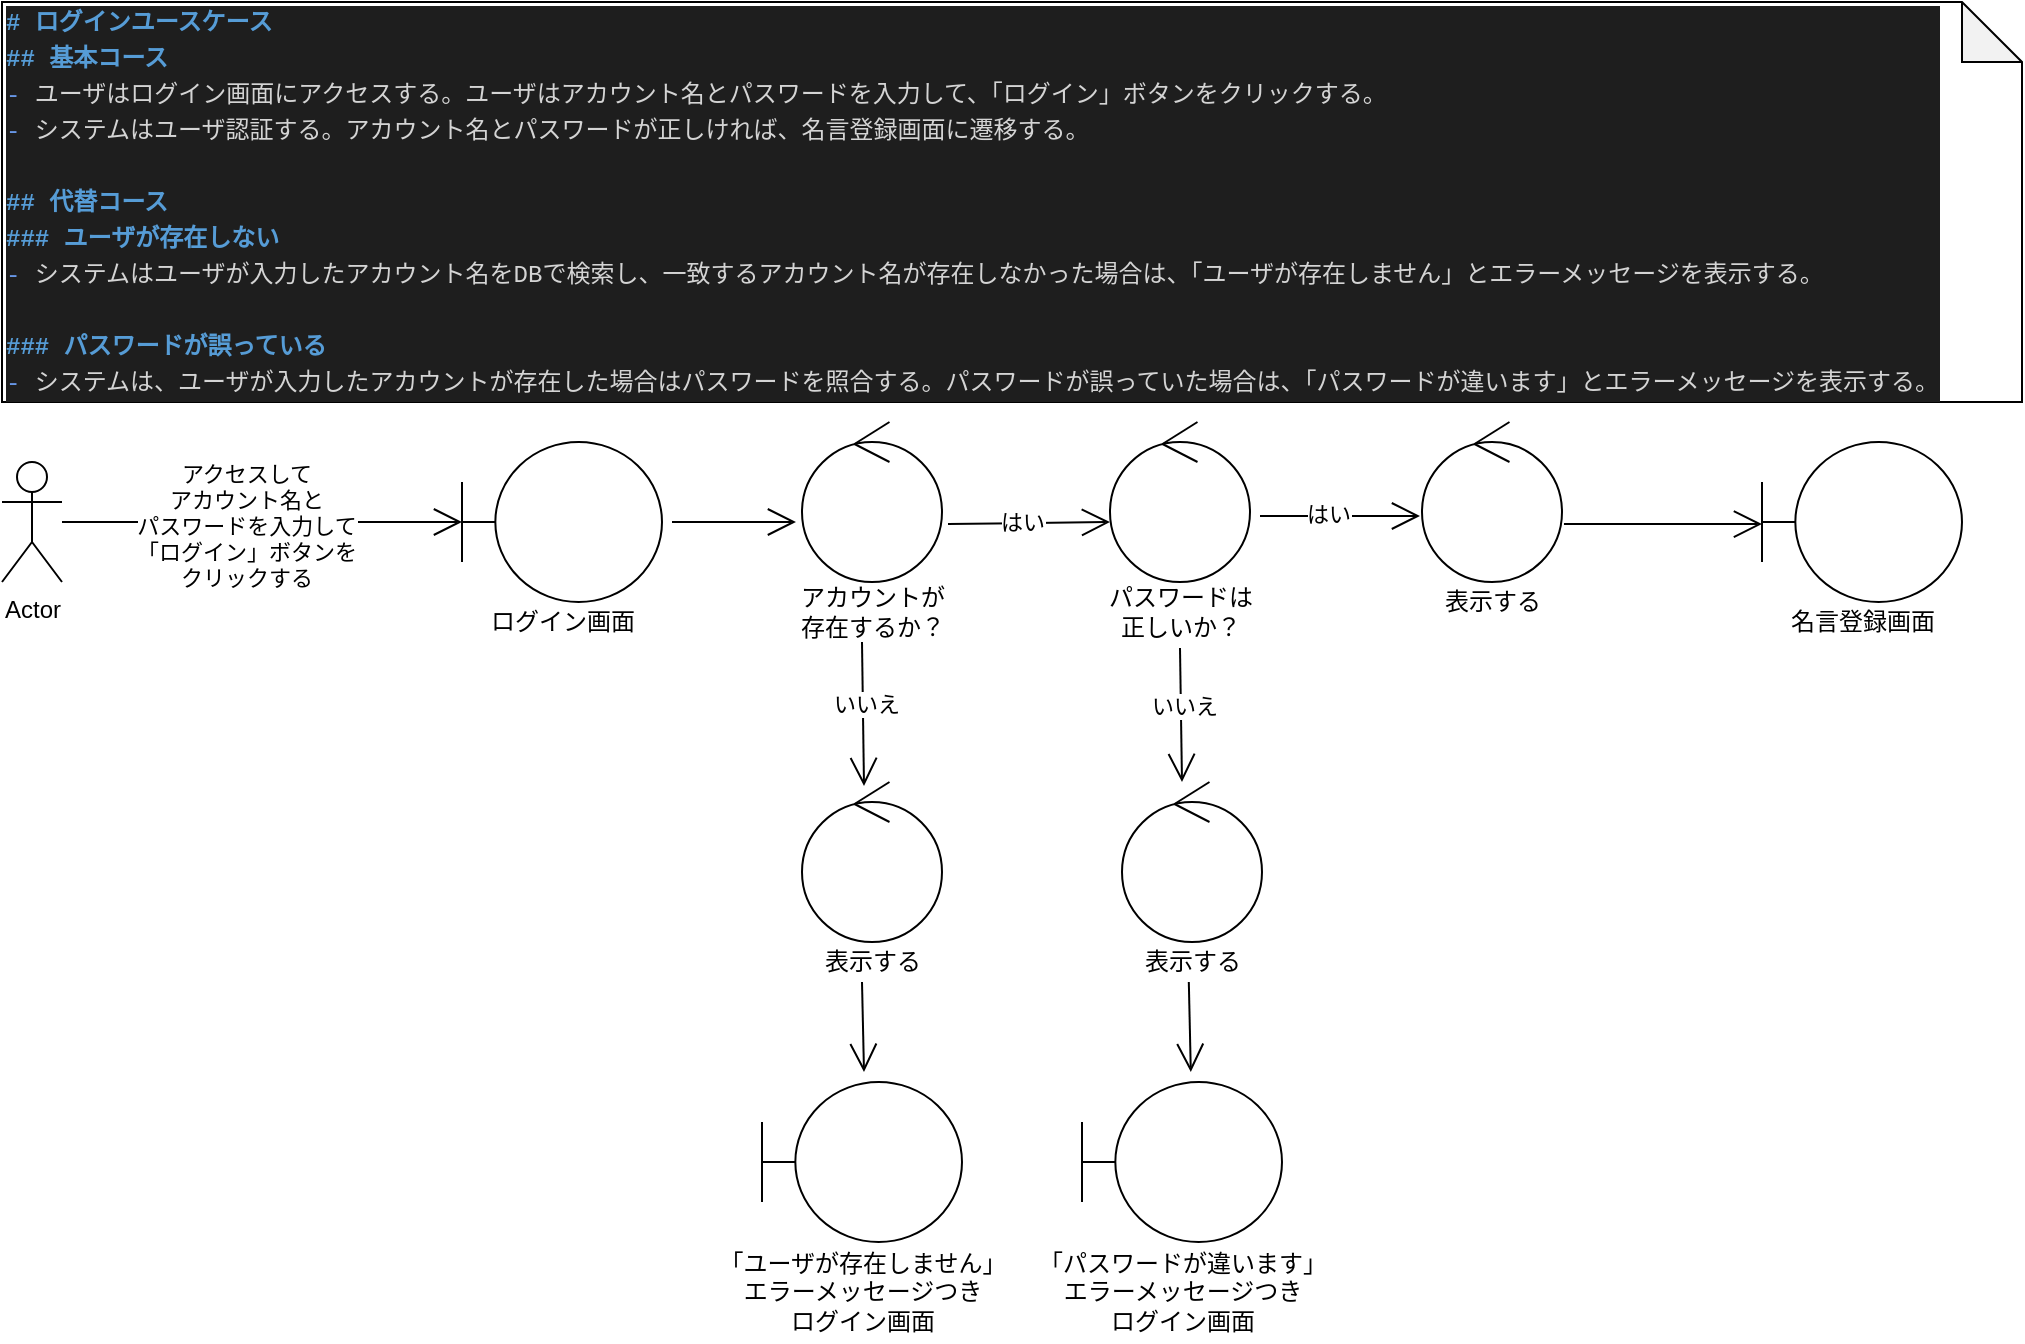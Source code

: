 <mxfile version="13.1.3" pages="3">
    <diagram id="6hGFLwfOUW9BJ-s0fimq" name="ログインv0.1">
        <mxGraphModel dx="2136" dy="677" grid="1" gridSize="10" guides="1" tooltips="1" connect="1" arrows="1" fold="1" page="1" pageScale="1" pageWidth="827" pageHeight="1169" math="0" shadow="0">
            <root>
                <mxCell id="0"/>
                <mxCell id="1" parent="0"/>
                <mxCell id="2" value="Actor" style="shape=umlActor;verticalLabelPosition=bottom;labelBackgroundColor=#ffffff;verticalAlign=top;html=1;" parent="1" vertex="1">
                    <mxGeometry x="-220" y="250" width="30" height="60" as="geometry"/>
                </mxCell>
                <mxCell id="4" value="&lt;div style=&quot;color: rgb(212 , 212 , 212) ; background-color: rgb(30 , 30 , 30) ; font-family: &amp;#34;menlo&amp;#34; , &amp;#34;monaco&amp;#34; , &amp;#34;courier new&amp;#34; , monospace ; font-weight: normal ; font-size: 12px ; line-height: 18px&quot;&gt;&lt;div&gt;&lt;span style=&quot;color: #569cd6 ; font-weight: bold&quot;&gt;# ログインユースケース&lt;/span&gt;&lt;/div&gt;&lt;div&gt;&lt;span style=&quot;color: #569cd6 ; font-weight: bold&quot;&gt;## 基本コース&lt;/span&gt;&lt;/div&gt;&lt;div&gt;&lt;span style=&quot;color: #6796e6&quot;&gt;-&lt;/span&gt;&lt;span style=&quot;color: #d4d4d4&quot;&gt; ユーザはログイン画面にアクセスする。ユーザはアカウント名とパスワードを入力して、「ログイン」ボタンをクリックする。&lt;/span&gt;&lt;/div&gt;&lt;div&gt;&lt;span style=&quot;color: #6796e6&quot;&gt;-&lt;/span&gt;&lt;span style=&quot;color: #d4d4d4&quot;&gt; システムはユーザ認証する。アカウント名とパスワードが正しければ、名言登録画面に遷移する。&lt;/span&gt;&lt;/div&gt;&lt;br&gt;&lt;div&gt;&lt;span style=&quot;color: #569cd6 ; font-weight: bold&quot;&gt;## 代替コース&lt;/span&gt;&lt;/div&gt;&lt;div&gt;&lt;span style=&quot;color: #569cd6 ; font-weight: bold&quot;&gt;### ユーザが存在しない&lt;/span&gt;&lt;/div&gt;&lt;div&gt;&lt;span style=&quot;color: #6796e6&quot;&gt;-&lt;/span&gt;&lt;span style=&quot;color: #d4d4d4&quot;&gt; システムはユーザが入力したアカウント名をDBで検索し、一致するアカウント名が存在しなかった場合は、「ユーザが存在しません」とエラーメッセージを表示する。&lt;/span&gt;&lt;/div&gt;&lt;br&gt;&lt;div&gt;&lt;span style=&quot;color: #569cd6 ; font-weight: bold&quot;&gt;### パスワードが誤っている&lt;/span&gt;&lt;/div&gt;&lt;div&gt;&lt;span style=&quot;color: #6796e6&quot;&gt;-&lt;/span&gt;&lt;span style=&quot;color: #d4d4d4&quot;&gt; システムは、ユーザが入力したアカウントが存在した場合はパスワードを照合する。パスワードが誤っていた場合は、「パスワードが違います」とエラーメッセージを表示する。&lt;/span&gt;&lt;/div&gt;&lt;/div&gt;" style="shape=note;whiteSpace=wrap;html=1;backgroundOutline=1;darkOpacity=0.05;align=left;" parent="1" vertex="1">
                    <mxGeometry x="-220" y="20" width="1010" height="200" as="geometry"/>
                </mxCell>
                <mxCell id="7" style="edgeStyle=orthogonalEdgeStyle;rounded=0;orthogonalLoop=1;jettySize=auto;html=1;exitX=0.5;exitY=1;exitDx=0;exitDy=0;exitPerimeter=0;" parent="1" source="4" target="4" edge="1">
                    <mxGeometry relative="1" as="geometry"/>
                </mxCell>
                <mxCell id="11" value="" style="group" parent="1" vertex="1" connectable="0">
                    <mxGeometry x="10" y="240" width="100" height="100" as="geometry"/>
                </mxCell>
                <mxCell id="9" value="" style="shape=umlBoundary;whiteSpace=wrap;html=1;" parent="11" vertex="1">
                    <mxGeometry width="100" height="80" as="geometry"/>
                </mxCell>
                <mxCell id="10" value="ログイン画面" style="text;html=1;align=center;verticalAlign=middle;resizable=0;points=[];autosize=1;" parent="11" vertex="1">
                    <mxGeometry x="5" y="80" width="90" height="20" as="geometry"/>
                </mxCell>
                <mxCell id="24" value="" style="group" parent="1" vertex="1" connectable="0">
                    <mxGeometry x="180" y="230" width="80" height="105" as="geometry"/>
                </mxCell>
                <mxCell id="22" value="" style="ellipse;shape=umlControl;whiteSpace=wrap;html=1;" parent="24" vertex="1">
                    <mxGeometry width="70" height="80" as="geometry"/>
                </mxCell>
                <mxCell id="23" value="アカウントが&lt;br&gt;存在するか？" style="text;html=1;align=center;verticalAlign=middle;resizable=0;points=[];autosize=1;" parent="24" vertex="1">
                    <mxGeometry x="-10" y="80" width="90" height="30" as="geometry"/>
                </mxCell>
                <mxCell id="25" value="" style="endArrow=open;endFill=1;endSize=12;html=1;entryX=0;entryY=0.5;entryDx=0;entryDy=0;entryPerimeter=0;" parent="1" source="2" target="9" edge="1">
                    <mxGeometry width="160" relative="1" as="geometry">
                        <mxPoint x="-190" y="350" as="sourcePoint"/>
                        <mxPoint x="-30" y="350" as="targetPoint"/>
                    </mxGeometry>
                </mxCell>
                <mxCell id="26" value="アクセスして&lt;br&gt;アカウント名と&lt;br&gt;パスワードを入力して&lt;br&gt;「ログイン」ボタンを&lt;br&gt;クリックする" style="edgeLabel;html=1;align=center;verticalAlign=middle;resizable=0;points=[];" parent="25" vertex="1" connectable="0">
                    <mxGeometry x="-0.087" y="-2" relative="1" as="geometry">
                        <mxPoint as="offset"/>
                    </mxGeometry>
                </mxCell>
                <mxCell id="27" value="" style="endArrow=open;endFill=1;endSize=12;html=1;entryX=-0.043;entryY=0.625;entryDx=0;entryDy=0;entryPerimeter=0;" parent="1" target="22" edge="1">
                    <mxGeometry width="160" relative="1" as="geometry">
                        <mxPoint x="115" y="280" as="sourcePoint"/>
                        <mxPoint x="450" y="360" as="targetPoint"/>
                    </mxGeometry>
                </mxCell>
                <mxCell id="29" value="" style="group" parent="1" vertex="1" connectable="0">
                    <mxGeometry x="334" y="230" width="80" height="105" as="geometry"/>
                </mxCell>
                <mxCell id="30" value="" style="ellipse;shape=umlControl;whiteSpace=wrap;html=1;" parent="29" vertex="1">
                    <mxGeometry width="70" height="80" as="geometry"/>
                </mxCell>
                <mxCell id="31" value="パスワードは&lt;br&gt;正しいか？" style="text;html=1;align=center;verticalAlign=middle;resizable=0;points=[];autosize=1;" parent="29" vertex="1">
                    <mxGeometry x="-10" y="80" width="90" height="30" as="geometry"/>
                </mxCell>
                <mxCell id="32" value="" style="endArrow=open;endFill=1;endSize=12;html=1;entryX=0;entryY=0.625;entryDx=0;entryDy=0;entryPerimeter=0;exitX=1.043;exitY=0.638;exitDx=0;exitDy=0;exitPerimeter=0;" parent="1" source="22" target="30" edge="1">
                    <mxGeometry width="160" relative="1" as="geometry">
                        <mxPoint x="125" y="290" as="sourcePoint"/>
                        <mxPoint x="246.99" y="290" as="targetPoint"/>
                    </mxGeometry>
                </mxCell>
                <mxCell id="33" value="はい" style="edgeLabel;html=1;align=center;verticalAlign=middle;resizable=0;points=[];" parent="32" vertex="1" connectable="0">
                    <mxGeometry x="-0.087" y="1" relative="1" as="geometry">
                        <mxPoint as="offset"/>
                    </mxGeometry>
                </mxCell>
                <mxCell id="35" value="" style="group" parent="1" vertex="1" connectable="0">
                    <mxGeometry x="490" y="230" width="80" height="105" as="geometry"/>
                </mxCell>
                <mxCell id="36" value="" style="ellipse;shape=umlControl;whiteSpace=wrap;html=1;" parent="35" vertex="1">
                    <mxGeometry width="70" height="80" as="geometry"/>
                </mxCell>
                <mxCell id="37" value="表示する" style="text;html=1;align=center;verticalAlign=middle;resizable=0;points=[];autosize=1;" parent="35" vertex="1">
                    <mxGeometry x="5" y="80" width="60" height="20" as="geometry"/>
                </mxCell>
                <mxCell id="38" value="" style="endArrow=open;endFill=1;endSize=12;html=1;" parent="1" edge="1">
                    <mxGeometry width="160" relative="1" as="geometry">
                        <mxPoint x="409" y="277" as="sourcePoint"/>
                        <mxPoint x="489" y="277" as="targetPoint"/>
                    </mxGeometry>
                </mxCell>
                <mxCell id="49" value="はい" style="edgeLabel;html=1;align=center;verticalAlign=middle;resizable=0;points=[];" parent="38" vertex="1" connectable="0">
                    <mxGeometry x="-0.15" y="1" relative="1" as="geometry">
                        <mxPoint as="offset"/>
                    </mxGeometry>
                </mxCell>
                <mxCell id="39" value="" style="group" parent="1" vertex="1" connectable="0">
                    <mxGeometry x="660" y="240" width="100" height="100" as="geometry"/>
                </mxCell>
                <mxCell id="40" value="" style="shape=umlBoundary;whiteSpace=wrap;html=1;" parent="39" vertex="1">
                    <mxGeometry width="100" height="80" as="geometry"/>
                </mxCell>
                <mxCell id="41" value="名言登録画面" style="text;html=1;align=center;verticalAlign=middle;resizable=0;points=[];autosize=1;" parent="39" vertex="1">
                    <mxGeometry x="5" y="80" width="90" height="20" as="geometry"/>
                </mxCell>
                <mxCell id="42" value="" style="endArrow=open;endFill=1;endSize=12;html=1;entryX=0;entryY=0.513;entryDx=0;entryDy=0;entryPerimeter=0;exitX=1.014;exitY=0.638;exitDx=0;exitDy=0;exitPerimeter=0;" parent="1" source="36" target="40" edge="1">
                    <mxGeometry width="160" relative="1" as="geometry">
                        <mxPoint x="419" y="287" as="sourcePoint"/>
                        <mxPoint x="499" y="287" as="targetPoint"/>
                    </mxGeometry>
                </mxCell>
                <mxCell id="43" value="" style="group" parent="1" vertex="1" connectable="0">
                    <mxGeometry x="180" y="410" width="80" height="105" as="geometry"/>
                </mxCell>
                <mxCell id="44" value="" style="ellipse;shape=umlControl;whiteSpace=wrap;html=1;" parent="43" vertex="1">
                    <mxGeometry width="70" height="80" as="geometry"/>
                </mxCell>
                <mxCell id="45" value="表示する" style="text;html=1;align=center;verticalAlign=middle;resizable=0;points=[];autosize=1;" parent="43" vertex="1">
                    <mxGeometry x="5" y="80" width="60" height="20" as="geometry"/>
                </mxCell>
                <mxCell id="46" value="" style="group" parent="1" vertex="1" connectable="0">
                    <mxGeometry x="340" y="410" width="80" height="105" as="geometry"/>
                </mxCell>
                <mxCell id="47" value="" style="ellipse;shape=umlControl;whiteSpace=wrap;html=1;" parent="46" vertex="1">
                    <mxGeometry width="70" height="80" as="geometry"/>
                </mxCell>
                <mxCell id="48" value="表示する" style="text;html=1;align=center;verticalAlign=middle;resizable=0;points=[];autosize=1;" parent="46" vertex="1">
                    <mxGeometry x="5" y="80" width="60" height="20" as="geometry"/>
                </mxCell>
                <mxCell id="50" value="" style="endArrow=open;endFill=1;endSize=12;html=1;exitX=0.5;exitY=1.1;exitDx=0;exitDy=0;exitPerimeter=0;" parent="1" source="31" edge="1">
                    <mxGeometry width="160" relative="1" as="geometry">
                        <mxPoint x="419" y="287" as="sourcePoint"/>
                        <mxPoint x="370" y="410" as="targetPoint"/>
                    </mxGeometry>
                </mxCell>
                <mxCell id="51" value="いいえ" style="edgeLabel;html=1;align=center;verticalAlign=middle;resizable=0;points=[];" parent="50" vertex="1" connectable="0">
                    <mxGeometry x="-0.15" y="1" relative="1" as="geometry">
                        <mxPoint as="offset"/>
                    </mxGeometry>
                </mxCell>
                <mxCell id="52" value="" style="endArrow=open;endFill=1;endSize=12;html=1;exitX=0.5;exitY=1.1;exitDx=0;exitDy=0;exitPerimeter=0;" parent="1" edge="1">
                    <mxGeometry width="160" relative="1" as="geometry">
                        <mxPoint x="210" y="340" as="sourcePoint"/>
                        <mxPoint x="211" y="412" as="targetPoint"/>
                    </mxGeometry>
                </mxCell>
                <mxCell id="53" value="いいえ" style="edgeLabel;html=1;align=center;verticalAlign=middle;resizable=0;points=[];" parent="52" vertex="1" connectable="0">
                    <mxGeometry x="-0.15" y="1" relative="1" as="geometry">
                        <mxPoint as="offset"/>
                    </mxGeometry>
                </mxCell>
                <mxCell id="54" value="" style="group" parent="1" vertex="1" connectable="0">
                    <mxGeometry x="160" y="560" width="135" height="130" as="geometry"/>
                </mxCell>
                <mxCell id="55" value="" style="shape=umlBoundary;whiteSpace=wrap;html=1;" parent="54" vertex="1">
                    <mxGeometry width="100" height="80" as="geometry"/>
                </mxCell>
                <mxCell id="56" value="「ユーザが存在しません」&lt;br&gt;エラーメッセージつき&lt;br&gt;ログイン画面" style="text;html=1;align=center;verticalAlign=middle;resizable=0;points=[];autosize=1;" parent="54" vertex="1">
                    <mxGeometry x="-30" y="80" width="160" height="50" as="geometry"/>
                </mxCell>
                <mxCell id="59" value="" style="group" parent="1" vertex="1" connectable="0">
                    <mxGeometry x="320" y="560" width="135" height="130" as="geometry"/>
                </mxCell>
                <mxCell id="60" value="" style="shape=umlBoundary;whiteSpace=wrap;html=1;" parent="59" vertex="1">
                    <mxGeometry width="100" height="80" as="geometry"/>
                </mxCell>
                <mxCell id="61" value="「パスワードが違います」&lt;br&gt;エラーメッセージつき&lt;br&gt;ログイン画面" style="text;html=1;align=center;verticalAlign=middle;resizable=0;points=[];autosize=1;" parent="59" vertex="1">
                    <mxGeometry x="-30" y="80" width="160" height="50" as="geometry"/>
                </mxCell>
                <mxCell id="62" value="" style="endArrow=open;endFill=1;endSize=12;html=1;exitX=0.5;exitY=1.1;exitDx=0;exitDy=0;exitPerimeter=0;" parent="1" edge="1">
                    <mxGeometry width="160" relative="1" as="geometry">
                        <mxPoint x="373.41" y="510" as="sourcePoint"/>
                        <mxPoint x="374.41" y="555" as="targetPoint"/>
                    </mxGeometry>
                </mxCell>
                <mxCell id="65" value="" style="endArrow=open;endFill=1;endSize=12;html=1;exitX=0.5;exitY=1.1;exitDx=0;exitDy=0;exitPerimeter=0;" parent="1" edge="1">
                    <mxGeometry width="160" relative="1" as="geometry">
                        <mxPoint x="210.0" y="510" as="sourcePoint"/>
                        <mxPoint x="211.0" y="555" as="targetPoint"/>
                    </mxGeometry>
                </mxCell>
            </root>
        </mxGraphModel>
    </diagram>
    <diagram name="ログインv0.2" id="UBV85myTp2YFqqrwZW3u">
        <mxGraphModel dx="2136" dy="677" grid="1" gridSize="10" guides="1" tooltips="1" connect="1" arrows="1" fold="1" page="1" pageScale="1" pageWidth="827" pageHeight="1169" math="0" shadow="0">
            <root>
                <mxCell id="03bLNjeXjndwE4YPfzki-0"/>
                <mxCell id="03bLNjeXjndwE4YPfzki-1" parent="03bLNjeXjndwE4YPfzki-0"/>
                <mxCell id="03bLNjeXjndwE4YPfzki-2" value="Actor" style="shape=umlActor;verticalLabelPosition=bottom;labelBackgroundColor=#ffffff;verticalAlign=top;html=1;" vertex="1" parent="03bLNjeXjndwE4YPfzki-1">
                    <mxGeometry x="-220" y="440" width="30" height="60" as="geometry"/>
                </mxCell>
                <mxCell id="03bLNjeXjndwE4YPfzki-3" value="&lt;div style=&quot;color: rgb(212 , 212 , 212) ; background-color: rgb(30 , 30 , 30) ; font-family: &amp;#34;menlo&amp;#34; , &amp;#34;monaco&amp;#34; , &amp;#34;courier new&amp;#34; , monospace ; font-weight: normal ; font-size: 12px ; line-height: 18px&quot;&gt;&lt;div&gt;&lt;span style=&quot;color: #569cd6 ; font-weight: bold&quot;&gt;# ログインユースケース&lt;/span&gt;&lt;/div&gt;&lt;div&gt;&lt;span style=&quot;color: #569cd6 ; font-weight: bold&quot;&gt;## 基本コース&lt;/span&gt;&lt;/div&gt;&lt;div&gt;&lt;span style=&quot;color: #6796e6&quot;&gt;-&lt;/span&gt;&lt;span style=&quot;color: #d4d4d4&quot;&gt; ユーザはログイン画面にアクセスする。ユーザはアカウント名とパスワードを入力して、「ログイン」ボタンをクリックする。&lt;/span&gt;&lt;/div&gt;&lt;div&gt;&lt;span style=&quot;color: #6796e6&quot;&gt;-&lt;/span&gt;&lt;span style=&quot;color: #d4d4d4&quot;&gt; システムはユーザ認証する。アカウント名とパスワードが正しければ、名言一覧画面に遷移する。&lt;/span&gt;&lt;/div&gt;&lt;br&gt;&lt;div&gt;&lt;span style=&quot;color: #569cd6 ; font-weight: bold&quot;&gt;## 代替コース&lt;/span&gt;&lt;/div&gt;&lt;div&gt;&lt;span style=&quot;color: #569cd6 ; font-weight: bold&quot;&gt;### ユーザが存在しない&lt;/span&gt;&lt;/div&gt;&lt;div&gt;&lt;span style=&quot;color: #6796e6&quot;&gt;-&lt;/span&gt;&lt;span style=&quot;color: #d4d4d4&quot;&gt; システムはユーザが入力したアカウント名をDBで検索し、一致するアカウント名が存在しなかった場合は、「ユーザが存在しません」とエラーメッセージを表示する。&lt;/span&gt;&lt;/div&gt;&lt;br&gt;&lt;div&gt;&lt;span style=&quot;color: #569cd6 ; font-weight: bold&quot;&gt;### パスワードが誤っている&lt;/span&gt;&lt;/div&gt;&lt;div&gt;&lt;span style=&quot;color: #6796e6&quot;&gt;-&lt;/span&gt;&lt;span style=&quot;color: #d4d4d4&quot;&gt; システムは、ユーザが入力したアカウントが存在した場合はパスワードを照合する。パスワードが誤っていた場合は、「パスワードが違います」とエラーメッセージを表示する。&lt;/span&gt;&lt;/div&gt;&lt;/div&gt;" style="shape=note;whiteSpace=wrap;html=1;backgroundOutline=1;darkOpacity=0.05;align=left;" vertex="1" parent="03bLNjeXjndwE4YPfzki-1">
                    <mxGeometry x="-220" y="20" width="1010" height="200" as="geometry"/>
                </mxCell>
                <mxCell id="03bLNjeXjndwE4YPfzki-4" style="edgeStyle=orthogonalEdgeStyle;rounded=0;orthogonalLoop=1;jettySize=auto;html=1;exitX=0.5;exitY=1;exitDx=0;exitDy=0;exitPerimeter=0;" edge="1" parent="03bLNjeXjndwE4YPfzki-1" source="03bLNjeXjndwE4YPfzki-3" target="03bLNjeXjndwE4YPfzki-3">
                    <mxGeometry relative="1" as="geometry"/>
                </mxCell>
                <mxCell id="03bLNjeXjndwE4YPfzki-5" value="" style="group" vertex="1" connectable="0" parent="03bLNjeXjndwE4YPfzki-1">
                    <mxGeometry x="10" y="430" width="100" height="100" as="geometry"/>
                </mxCell>
                <mxCell id="03bLNjeXjndwE4YPfzki-6" value="" style="shape=umlBoundary;whiteSpace=wrap;html=1;" vertex="1" parent="03bLNjeXjndwE4YPfzki-5">
                    <mxGeometry width="100" height="80" as="geometry"/>
                </mxCell>
                <mxCell id="03bLNjeXjndwE4YPfzki-7" value="ログイン画面" style="text;html=1;align=center;verticalAlign=middle;resizable=0;points=[];autosize=1;" vertex="1" parent="03bLNjeXjndwE4YPfzki-5">
                    <mxGeometry x="5" y="80" width="90" height="20" as="geometry"/>
                </mxCell>
                <mxCell id="03bLNjeXjndwE4YPfzki-8" value="" style="group" vertex="1" connectable="0" parent="03bLNjeXjndwE4YPfzki-1">
                    <mxGeometry x="180" y="420" width="80" height="105" as="geometry"/>
                </mxCell>
                <mxCell id="03bLNjeXjndwE4YPfzki-9" value="" style="ellipse;shape=umlControl;whiteSpace=wrap;html=1;" vertex="1" parent="03bLNjeXjndwE4YPfzki-8">
                    <mxGeometry width="70" height="80" as="geometry"/>
                </mxCell>
                <mxCell id="03bLNjeXjndwE4YPfzki-10" value="アカウントが&lt;br&gt;存在するか？" style="text;html=1;align=center;verticalAlign=middle;resizable=0;points=[];autosize=1;" vertex="1" parent="03bLNjeXjndwE4YPfzki-8">
                    <mxGeometry x="-10" y="80" width="90" height="30" as="geometry"/>
                </mxCell>
                <mxCell id="03bLNjeXjndwE4YPfzki-11" value="" style="endArrow=open;endFill=1;endSize=12;html=1;entryX=0;entryY=0.5;entryDx=0;entryDy=0;entryPerimeter=0;" edge="1" parent="03bLNjeXjndwE4YPfzki-1" source="03bLNjeXjndwE4YPfzki-2" target="03bLNjeXjndwE4YPfzki-6">
                    <mxGeometry width="160" relative="1" as="geometry">
                        <mxPoint x="-190" y="540" as="sourcePoint"/>
                        <mxPoint x="-30" y="540" as="targetPoint"/>
                    </mxGeometry>
                </mxCell>
                <mxCell id="03bLNjeXjndwE4YPfzki-12" value="アクセスして&lt;br&gt;アカウント名と&lt;br&gt;パスワードを入力して&lt;br&gt;「ログイン」ボタンを&lt;br&gt;クリックする" style="edgeLabel;html=1;align=center;verticalAlign=middle;resizable=0;points=[];" vertex="1" connectable="0" parent="03bLNjeXjndwE4YPfzki-11">
                    <mxGeometry x="-0.087" y="-2" relative="1" as="geometry">
                        <mxPoint as="offset"/>
                    </mxGeometry>
                </mxCell>
                <mxCell id="03bLNjeXjndwE4YPfzki-13" value="" style="endArrow=open;endFill=1;endSize=12;html=1;entryX=-0.043;entryY=0.625;entryDx=0;entryDy=0;entryPerimeter=0;" edge="1" parent="03bLNjeXjndwE4YPfzki-1" target="03bLNjeXjndwE4YPfzki-9">
                    <mxGeometry width="160" relative="1" as="geometry">
                        <mxPoint x="115" y="470" as="sourcePoint"/>
                        <mxPoint x="450" y="550" as="targetPoint"/>
                    </mxGeometry>
                </mxCell>
                <mxCell id="03bLNjeXjndwE4YPfzki-14" value="" style="group" vertex="1" connectable="0" parent="03bLNjeXjndwE4YPfzki-1">
                    <mxGeometry x="334" y="420" width="80" height="105" as="geometry"/>
                </mxCell>
                <mxCell id="03bLNjeXjndwE4YPfzki-15" value="" style="ellipse;shape=umlControl;whiteSpace=wrap;html=1;" vertex="1" parent="03bLNjeXjndwE4YPfzki-14">
                    <mxGeometry width="70" height="80" as="geometry"/>
                </mxCell>
                <mxCell id="03bLNjeXjndwE4YPfzki-16" value="パスワードは&lt;br&gt;正しいか？" style="text;html=1;align=center;verticalAlign=middle;resizable=0;points=[];autosize=1;" vertex="1" parent="03bLNjeXjndwE4YPfzki-14">
                    <mxGeometry x="-10" y="80" width="90" height="30" as="geometry"/>
                </mxCell>
                <mxCell id="03bLNjeXjndwE4YPfzki-17" value="" style="endArrow=open;endFill=1;endSize=12;html=1;entryX=0;entryY=0.625;entryDx=0;entryDy=0;entryPerimeter=0;exitX=1.043;exitY=0.638;exitDx=0;exitDy=0;exitPerimeter=0;" edge="1" parent="03bLNjeXjndwE4YPfzki-1" source="03bLNjeXjndwE4YPfzki-9" target="03bLNjeXjndwE4YPfzki-15">
                    <mxGeometry width="160" relative="1" as="geometry">
                        <mxPoint x="125" y="480" as="sourcePoint"/>
                        <mxPoint x="246.99" y="480" as="targetPoint"/>
                    </mxGeometry>
                </mxCell>
                <mxCell id="03bLNjeXjndwE4YPfzki-18" value="はい" style="edgeLabel;html=1;align=center;verticalAlign=middle;resizable=0;points=[];" vertex="1" connectable="0" parent="03bLNjeXjndwE4YPfzki-17">
                    <mxGeometry x="-0.087" y="1" relative="1" as="geometry">
                        <mxPoint as="offset"/>
                    </mxGeometry>
                </mxCell>
                <mxCell id="03bLNjeXjndwE4YPfzki-19" value="" style="group" vertex="1" connectable="0" parent="03bLNjeXjndwE4YPfzki-1">
                    <mxGeometry x="490" y="420" width="80" height="105" as="geometry"/>
                </mxCell>
                <mxCell id="03bLNjeXjndwE4YPfzki-20" value="" style="ellipse;shape=umlControl;whiteSpace=wrap;html=1;" vertex="1" parent="03bLNjeXjndwE4YPfzki-19">
                    <mxGeometry width="70" height="80" as="geometry"/>
                </mxCell>
                <mxCell id="03bLNjeXjndwE4YPfzki-21" value="表示する" style="text;html=1;align=center;verticalAlign=middle;resizable=0;points=[];autosize=1;" vertex="1" parent="03bLNjeXjndwE4YPfzki-19">
                    <mxGeometry x="5" y="80" width="60" height="20" as="geometry"/>
                </mxCell>
                <mxCell id="03bLNjeXjndwE4YPfzki-22" value="" style="endArrow=open;endFill=1;endSize=12;html=1;" edge="1" parent="03bLNjeXjndwE4YPfzki-1">
                    <mxGeometry width="160" relative="1" as="geometry">
                        <mxPoint x="409" y="467" as="sourcePoint"/>
                        <mxPoint x="489" y="467" as="targetPoint"/>
                    </mxGeometry>
                </mxCell>
                <mxCell id="03bLNjeXjndwE4YPfzki-23" value="はい" style="edgeLabel;html=1;align=center;verticalAlign=middle;resizable=0;points=[];" vertex="1" connectable="0" parent="03bLNjeXjndwE4YPfzki-22">
                    <mxGeometry x="-0.15" y="1" relative="1" as="geometry">
                        <mxPoint as="offset"/>
                    </mxGeometry>
                </mxCell>
                <mxCell id="03bLNjeXjndwE4YPfzki-24" value="" style="group" vertex="1" connectable="0" parent="03bLNjeXjndwE4YPfzki-1">
                    <mxGeometry x="660" y="430" width="100" height="100" as="geometry"/>
                </mxCell>
                <mxCell id="03bLNjeXjndwE4YPfzki-25" value="" style="shape=umlBoundary;whiteSpace=wrap;html=1;" vertex="1" parent="03bLNjeXjndwE4YPfzki-24">
                    <mxGeometry width="100" height="80" as="geometry"/>
                </mxCell>
                <mxCell id="03bLNjeXjndwE4YPfzki-26" value="名言一覧画面" style="text;html=1;align=center;verticalAlign=middle;resizable=0;points=[];autosize=1;" vertex="1" parent="03bLNjeXjndwE4YPfzki-24">
                    <mxGeometry x="5" y="80" width="90" height="20" as="geometry"/>
                </mxCell>
                <mxCell id="03bLNjeXjndwE4YPfzki-27" value="" style="endArrow=open;endFill=1;endSize=12;html=1;entryX=0;entryY=0.513;entryDx=0;entryDy=0;entryPerimeter=0;exitX=1.014;exitY=0.638;exitDx=0;exitDy=0;exitPerimeter=0;" edge="1" parent="03bLNjeXjndwE4YPfzki-1" source="03bLNjeXjndwE4YPfzki-20" target="03bLNjeXjndwE4YPfzki-25">
                    <mxGeometry width="160" relative="1" as="geometry">
                        <mxPoint x="419" y="477" as="sourcePoint"/>
                        <mxPoint x="499" y="477" as="targetPoint"/>
                    </mxGeometry>
                </mxCell>
                <mxCell id="03bLNjeXjndwE4YPfzki-28" value="" style="group" vertex="1" connectable="0" parent="03bLNjeXjndwE4YPfzki-1">
                    <mxGeometry x="180" y="600" width="115" height="115" as="geometry"/>
                </mxCell>
                <mxCell id="03bLNjeXjndwE4YPfzki-29" value="" style="ellipse;shape=umlControl;whiteSpace=wrap;html=1;" vertex="1" parent="03bLNjeXjndwE4YPfzki-28">
                    <mxGeometry width="70" height="80" as="geometry"/>
                </mxCell>
                <mxCell id="03bLNjeXjndwE4YPfzki-30" value="「ユーザが存在しません」&lt;br&gt;エラーメッセージを&lt;br&gt;表示する" style="text;html=1;align=center;verticalAlign=middle;resizable=0;points=[];autosize=1;" vertex="1" parent="03bLNjeXjndwE4YPfzki-28">
                    <mxGeometry x="-45" y="80" width="160" height="50" as="geometry"/>
                </mxCell>
                <mxCell id="03bLNjeXjndwE4YPfzki-31" value="" style="group" vertex="1" connectable="0" parent="03bLNjeXjndwE4YPfzki-1">
                    <mxGeometry x="340" y="600" width="115" height="115" as="geometry"/>
                </mxCell>
                <mxCell id="03bLNjeXjndwE4YPfzki-32" value="" style="ellipse;shape=umlControl;whiteSpace=wrap;html=1;" vertex="1" parent="03bLNjeXjndwE4YPfzki-31">
                    <mxGeometry width="70" height="80" as="geometry"/>
                </mxCell>
                <mxCell id="03bLNjeXjndwE4YPfzki-33" value="「パスワードが違います」&lt;br&gt;エラーメッセージを&lt;br&gt;表示する" style="text;html=1;align=center;verticalAlign=middle;resizable=0;points=[];autosize=1;" vertex="1" parent="03bLNjeXjndwE4YPfzki-31">
                    <mxGeometry x="-45" y="80" width="160" height="50" as="geometry"/>
                </mxCell>
                <mxCell id="03bLNjeXjndwE4YPfzki-34" value="" style="endArrow=open;endFill=1;endSize=12;html=1;exitX=0.5;exitY=1.1;exitDx=0;exitDy=0;exitPerimeter=0;" edge="1" parent="03bLNjeXjndwE4YPfzki-1" source="03bLNjeXjndwE4YPfzki-16">
                    <mxGeometry width="160" relative="1" as="geometry">
                        <mxPoint x="419" y="477" as="sourcePoint"/>
                        <mxPoint x="370" y="600" as="targetPoint"/>
                    </mxGeometry>
                </mxCell>
                <mxCell id="03bLNjeXjndwE4YPfzki-35" value="いいえ" style="edgeLabel;html=1;align=center;verticalAlign=middle;resizable=0;points=[];" vertex="1" connectable="0" parent="03bLNjeXjndwE4YPfzki-34">
                    <mxGeometry x="-0.15" y="1" relative="1" as="geometry">
                        <mxPoint as="offset"/>
                    </mxGeometry>
                </mxCell>
                <mxCell id="03bLNjeXjndwE4YPfzki-36" value="" style="endArrow=open;endFill=1;endSize=12;html=1;exitX=0.5;exitY=1.1;exitDx=0;exitDy=0;exitPerimeter=0;" edge="1" parent="03bLNjeXjndwE4YPfzki-1">
                    <mxGeometry width="160" relative="1" as="geometry">
                        <mxPoint x="210" y="530" as="sourcePoint"/>
                        <mxPoint x="211" y="602" as="targetPoint"/>
                    </mxGeometry>
                </mxCell>
                <mxCell id="03bLNjeXjndwE4YPfzki-37" value="いいえ" style="edgeLabel;html=1;align=center;verticalAlign=middle;resizable=0;points=[];" vertex="1" connectable="0" parent="03bLNjeXjndwE4YPfzki-36">
                    <mxGeometry x="-0.15" y="1" relative="1" as="geometry">
                        <mxPoint as="offset"/>
                    </mxGeometry>
                </mxCell>
                <mxCell id="03bLNjeXjndwE4YPfzki-48" value="" style="group" vertex="1" connectable="0" parent="03bLNjeXjndwE4YPfzki-1">
                    <mxGeometry x="250" y="250" width="80" height="100" as="geometry"/>
                </mxCell>
                <mxCell id="03bLNjeXjndwE4YPfzki-46" value="" style="ellipse;shape=umlEntity;whiteSpace=wrap;html=1;" vertex="1" parent="03bLNjeXjndwE4YPfzki-48">
                    <mxGeometry width="80" height="80" as="geometry"/>
                </mxCell>
                <mxCell id="03bLNjeXjndwE4YPfzki-47" value="ユーザ情報" style="text;html=1;align=center;verticalAlign=middle;resizable=0;points=[];autosize=1;" vertex="1" parent="03bLNjeXjndwE4YPfzki-48">
                    <mxGeometry y="80" width="80" height="20" as="geometry"/>
                </mxCell>
                <mxCell id="03bLNjeXjndwE4YPfzki-49" value="" style="endArrow=none;html=1;entryX=0.15;entryY=1.15;entryDx=0;entryDy=0;entryPerimeter=0;" edge="1" parent="03bLNjeXjndwE4YPfzki-1" target="03bLNjeXjndwE4YPfzki-47">
                    <mxGeometry width="50" height="50" relative="1" as="geometry">
                        <mxPoint x="230" y="430" as="sourcePoint"/>
                        <mxPoint x="260" y="420" as="targetPoint"/>
                    </mxGeometry>
                </mxCell>
                <mxCell id="03bLNjeXjndwE4YPfzki-50" value="" style="endArrow=none;html=1;entryX=0.15;entryY=1.15;entryDx=0;entryDy=0;entryPerimeter=0;" edge="1" parent="03bLNjeXjndwE4YPfzki-1">
                    <mxGeometry width="50" height="50" relative="1" as="geometry">
                        <mxPoint x="346" y="430" as="sourcePoint"/>
                        <mxPoint x="316" y="354" as="targetPoint"/>
                    </mxGeometry>
                </mxCell>
                <mxCell id="03bLNjeXjndwE4YPfzki-51" value="" style="curved=1;endArrow=classic;html=1;exitX=0.488;exitY=1.06;exitDx=0;exitDy=0;exitPerimeter=0;" edge="1" parent="03bLNjeXjndwE4YPfzki-1" source="03bLNjeXjndwE4YPfzki-30">
                    <mxGeometry width="50" height="50" relative="1" as="geometry">
                        <mxPoint x="210" y="680" as="sourcePoint"/>
                        <mxPoint x="80" y="537" as="targetPoint"/>
                        <Array as="points">
                            <mxPoint x="110" y="810"/>
                        </Array>
                    </mxGeometry>
                </mxCell>
                <mxCell id="03bLNjeXjndwE4YPfzki-54" value="" style="curved=1;endArrow=classic;html=1;exitX=0.488;exitY=1.04;exitDx=0;exitDy=0;exitPerimeter=0;" edge="1" parent="03bLNjeXjndwE4YPfzki-1" source="03bLNjeXjndwE4YPfzki-33">
                    <mxGeometry width="50" height="50" relative="1" as="geometry">
                        <mxPoint x="220" y="690" as="sourcePoint"/>
                        <mxPoint x="60" y="540" as="targetPoint"/>
                        <Array as="points">
                            <mxPoint x="110" y="960"/>
                        </Array>
                    </mxGeometry>
                </mxCell>
                <mxCell id="03bLNjeXjndwE4YPfzki-56" value="v0.2の変更点&lt;br&gt;&lt;a href=&quot;https://qiita.com/APPLE4869/items/d210ddc2cb1bfeea9338&quot;&gt;https://qiita.com/APPLE4869/items/d210ddc2cb1bfeea9338&lt;/a&gt;&lt;br&gt;のログインのロバストネス図を参考に更新した&lt;br&gt;- エンティティオブジェクト「ユーザ情報」の追加&lt;br&gt;- 代替コースのフローの記述改善" style="shape=note;whiteSpace=wrap;html=1;backgroundOutline=1;darkOpacity=0.05;align=left;" vertex="1" parent="03bLNjeXjndwE4YPfzki-1">
                    <mxGeometry x="430" y="250" width="360" height="110" as="geometry"/>
                </mxCell>
            </root>
        </mxGraphModel>
    </diagram>
    <diagram name="名言一覧表示v0.1" id="1mhh24Pk7gkyslpuWHWw">
        <mxGraphModel dx="2136" dy="677" grid="1" gridSize="10" guides="1" tooltips="1" connect="1" arrows="1" fold="1" page="1" pageScale="1" pageWidth="827" pageHeight="1169" math="0" shadow="0">
            <root>
                <mxCell id="lEDTHvbALXI_8AbrYrI9-0"/>
                <mxCell id="lEDTHvbALXI_8AbrYrI9-1" parent="lEDTHvbALXI_8AbrYrI9-0"/>
                <mxCell id="lEDTHvbALXI_8AbrYrI9-2" value="Actor" style="shape=umlActor;verticalLabelPosition=bottom;labelBackgroundColor=#ffffff;verticalAlign=top;html=1;" vertex="1" parent="lEDTHvbALXI_8AbrYrI9-1">
                    <mxGeometry x="-220" y="440" width="30" height="60" as="geometry"/>
                </mxCell>
                <mxCell id="lEDTHvbALXI_8AbrYrI9-3" value="&lt;div style=&quot;color: rgb(212 , 212 , 212) ; background-color: rgb(30 , 30 , 30) ; font-family: &amp;#34;menlo&amp;#34; , &amp;#34;monaco&amp;#34; , &amp;#34;courier new&amp;#34; , monospace ; font-weight: normal ; font-size: 12px ; line-height: 18px&quot;&gt;&lt;div style=&quot;font-family: &amp;#34;menlo&amp;#34; , &amp;#34;monaco&amp;#34; , &amp;#34;courier new&amp;#34; , monospace ; line-height: 18px&quot;&gt;&lt;div&gt;&lt;span style=&quot;color: #569cd6 ; font-weight: bold&quot;&gt;# 名言一覧表示ユースケース&lt;/span&gt;&lt;/div&gt;&lt;div&gt;&lt;span style=&quot;color: #569cd6 ; font-weight: bold&quot;&gt;## 基本コース&lt;/span&gt;&lt;/div&gt;&lt;div&gt;&lt;span style=&quot;color: #6796e6&quot;&gt;-&lt;/span&gt; ユーザは名言一覧画面にアクセスする。&lt;/div&gt;&lt;div&gt;&lt;span style=&quot;color: #6796e6&quot;&gt;-&lt;/span&gt; システムはDBから名言情報と書籍情報を取得して名言一覧画面を表示する。&lt;/div&gt;&lt;br&gt;&lt;div&gt;&lt;span style=&quot;color: #569cd6 ; font-weight: bold&quot;&gt;## 代替コース&lt;/span&gt;&lt;/div&gt;&lt;div&gt;&lt;span style=&quot;color: #569cd6 ; font-weight: bold&quot;&gt;### DB情報取得失敗&lt;/span&gt;&lt;/div&gt;&lt;div&gt;&lt;span style=&quot;color: #6796e6&quot;&gt;-&lt;/span&gt; ユーザは名言一覧画面にアクセスする。&lt;/div&gt;&lt;div&gt;&lt;span style=&quot;color: #6796e6&quot;&gt;-&lt;/span&gt; システムはDBから名言情報と書籍情報を取得できなかった場合、「名言一覧を取得できませんでした。管理者にお問い合わせください。」のメッセージつきで名言一覧画面を表示する。&lt;/div&gt;&lt;/div&gt;&lt;/div&gt;" style="shape=note;whiteSpace=wrap;html=1;backgroundOutline=1;darkOpacity=0.05;align=left;" vertex="1" parent="lEDTHvbALXI_8AbrYrI9-1">
                    <mxGeometry x="-240" y="20" width="1030" height="200" as="geometry"/>
                </mxCell>
                <mxCell id="lEDTHvbALXI_8AbrYrI9-4" style="edgeStyle=orthogonalEdgeStyle;rounded=0;orthogonalLoop=1;jettySize=auto;html=1;exitX=0.5;exitY=1;exitDx=0;exitDy=0;exitPerimeter=0;" edge="1" parent="lEDTHvbALXI_8AbrYrI9-1" source="lEDTHvbALXI_8AbrYrI9-3" target="lEDTHvbALXI_8AbrYrI9-3">
                    <mxGeometry relative="1" as="geometry"/>
                </mxCell>
                <mxCell id="lEDTHvbALXI_8AbrYrI9-5" value="" style="group" vertex="1" connectable="0" parent="lEDTHvbALXI_8AbrYrI9-1">
                    <mxGeometry x="10" y="430" width="100" height="100" as="geometry"/>
                </mxCell>
                <mxCell id="lEDTHvbALXI_8AbrYrI9-6" value="" style="shape=umlBoundary;whiteSpace=wrap;html=1;" vertex="1" parent="lEDTHvbALXI_8AbrYrI9-5">
                    <mxGeometry width="100" height="80" as="geometry"/>
                </mxCell>
                <mxCell id="lEDTHvbALXI_8AbrYrI9-7" value="名言一覧画面" style="text;html=1;align=center;verticalAlign=middle;resizable=0;points=[];autosize=1;" vertex="1" parent="lEDTHvbALXI_8AbrYrI9-5">
                    <mxGeometry x="5" y="80" width="90" height="20" as="geometry"/>
                </mxCell>
                <mxCell id="lEDTHvbALXI_8AbrYrI9-8" value="" style="group" vertex="1" connectable="0" parent="lEDTHvbALXI_8AbrYrI9-1">
                    <mxGeometry x="30" y="250" width="105" height="110" as="geometry"/>
                </mxCell>
                <mxCell id="lEDTHvbALXI_8AbrYrI9-9" value="" style="ellipse;shape=umlControl;whiteSpace=wrap;html=1;" vertex="1" parent="lEDTHvbALXI_8AbrYrI9-8">
                    <mxGeometry width="70" height="80" as="geometry"/>
                </mxCell>
                <mxCell id="lEDTHvbALXI_8AbrYrI9-10" value="DBから名言情報を&lt;br&gt;取得できるか？" style="text;html=1;align=center;verticalAlign=middle;resizable=0;points=[];autosize=1;" vertex="1" parent="lEDTHvbALXI_8AbrYrI9-8">
                    <mxGeometry x="-25" y="80" width="120" height="30" as="geometry"/>
                </mxCell>
                <mxCell id="lEDTHvbALXI_8AbrYrI9-11" value="" style="endArrow=open;endFill=1;endSize=12;html=1;entryX=0;entryY=0.5;entryDx=0;entryDy=0;entryPerimeter=0;" edge="1" parent="lEDTHvbALXI_8AbrYrI9-1" source="lEDTHvbALXI_8AbrYrI9-2" target="lEDTHvbALXI_8AbrYrI9-6">
                    <mxGeometry width="160" relative="1" as="geometry">
                        <mxPoint x="-190" y="540" as="sourcePoint"/>
                        <mxPoint x="-30" y="540" as="targetPoint"/>
                    </mxGeometry>
                </mxCell>
                <mxCell id="lEDTHvbALXI_8AbrYrI9-12" value="ログインする" style="edgeLabel;html=1;align=center;verticalAlign=middle;resizable=0;points=[];" vertex="1" connectable="0" parent="lEDTHvbALXI_8AbrYrI9-11">
                    <mxGeometry x="-0.087" y="-2" relative="1" as="geometry">
                        <mxPoint as="offset"/>
                    </mxGeometry>
                </mxCell>
                <mxCell id="lEDTHvbALXI_8AbrYrI9-17" value="" style="endArrow=open;endFill=1;endSize=12;html=1;entryX=0.61;entryY=0.025;entryDx=0;entryDy=0;entryPerimeter=0;" edge="1" parent="lEDTHvbALXI_8AbrYrI9-1" target="lEDTHvbALXI_8AbrYrI9-6">
                    <mxGeometry width="160" relative="1" as="geometry">
                        <mxPoint x="71" y="365" as="sourcePoint"/>
                        <mxPoint x="246.99" y="480" as="targetPoint"/>
                    </mxGeometry>
                </mxCell>
                <mxCell id="lEDTHvbALXI_8AbrYrI9-18" value="はい" style="edgeLabel;html=1;align=center;verticalAlign=middle;resizable=0;points=[];" vertex="1" connectable="0" parent="lEDTHvbALXI_8AbrYrI9-17">
                    <mxGeometry x="-0.087" y="1" relative="1" as="geometry">
                        <mxPoint as="offset"/>
                    </mxGeometry>
                </mxCell>
                <mxCell id="lEDTHvbALXI_8AbrYrI9-38" value="" style="group" vertex="1" connectable="0" parent="lEDTHvbALXI_8AbrYrI9-1">
                    <mxGeometry x="-110" y="250" width="80" height="100" as="geometry"/>
                </mxCell>
                <mxCell id="lEDTHvbALXI_8AbrYrI9-39" value="" style="ellipse;shape=umlEntity;whiteSpace=wrap;html=1;" vertex="1" parent="lEDTHvbALXI_8AbrYrI9-38">
                    <mxGeometry width="80" height="80" as="geometry"/>
                </mxCell>
                <mxCell id="lEDTHvbALXI_8AbrYrI9-40" value="名言情報" style="text;html=1;align=center;verticalAlign=middle;resizable=0;points=[];autosize=1;" vertex="1" parent="lEDTHvbALXI_8AbrYrI9-38">
                    <mxGeometry x="10" y="80" width="60" height="20" as="geometry"/>
                </mxCell>
                <mxCell id="lEDTHvbALXI_8AbrYrI9-41" value="" style="endArrow=none;html=1;" edge="1" parent="lEDTHvbALXI_8AbrYrI9-1" source="lEDTHvbALXI_8AbrYrI9-9">
                    <mxGeometry width="50" height="50" relative="1" as="geometry">
                        <mxPoint x="230" y="430" as="sourcePoint"/>
                        <mxPoint x="-30" y="290" as="targetPoint"/>
                    </mxGeometry>
                </mxCell>
                <mxCell id="4aDW7TEn7wKcDUguIzsH-0" value="" style="group" vertex="1" connectable="0" parent="lEDTHvbALXI_8AbrYrI9-1">
                    <mxGeometry x="260" y="250" width="145" height="120" as="geometry"/>
                </mxCell>
                <mxCell id="4aDW7TEn7wKcDUguIzsH-1" value="" style="ellipse;shape=umlControl;whiteSpace=wrap;html=1;" vertex="1" parent="4aDW7TEn7wKcDUguIzsH-0">
                    <mxGeometry width="70" height="80" as="geometry"/>
                </mxCell>
                <mxCell id="4aDW7TEn7wKcDUguIzsH-2" value="「名言一覧を取得できませんでした。&lt;br&gt;管理者にお問い合わせください。」&lt;br&gt;エラーメッセージを表示する" style="text;html=1;align=center;verticalAlign=middle;resizable=0;points=[];autosize=1;" vertex="1" parent="4aDW7TEn7wKcDUguIzsH-0">
                    <mxGeometry x="-75" y="80" width="220" height="50" as="geometry"/>
                </mxCell>
                <mxCell id="4aDW7TEn7wKcDUguIzsH-3" value="" style="endArrow=open;endFill=1;endSize=12;html=1;entryX=0;entryY=0.563;entryDx=0;entryDy=0;entryPerimeter=0;" edge="1" parent="lEDTHvbALXI_8AbrYrI9-1" target="4aDW7TEn7wKcDUguIzsH-1">
                    <mxGeometry width="160" relative="1" as="geometry">
                        <mxPoint x="100" y="295" as="sourcePoint"/>
                        <mxPoint x="81" y="442" as="targetPoint"/>
                    </mxGeometry>
                </mxCell>
                <mxCell id="4aDW7TEn7wKcDUguIzsH-4" value="いいえ" style="edgeLabel;html=1;align=center;verticalAlign=middle;resizable=0;points=[];" vertex="1" connectable="0" parent="4aDW7TEn7wKcDUguIzsH-3">
                    <mxGeometry x="-0.087" y="1" relative="1" as="geometry">
                        <mxPoint as="offset"/>
                    </mxGeometry>
                </mxCell>
                <mxCell id="UbMMl489_frlnYvTB3SM-0" value="" style="curved=1;endArrow=classic;html=1;entryX=1;entryY=0.563;entryDx=0;entryDy=0;entryPerimeter=0;" edge="1" parent="lEDTHvbALXI_8AbrYrI9-1" target="lEDTHvbALXI_8AbrYrI9-6">
                    <mxGeometry width="50" height="50" relative="1" as="geometry">
                        <mxPoint x="300" y="370" as="sourcePoint"/>
                        <mxPoint x="350" y="320" as="targetPoint"/>
                        <Array as="points">
                            <mxPoint x="250" y="475"/>
                        </Array>
                    </mxGeometry>
                </mxCell>
            </root>
        </mxGraphModel>
    </diagram>
</mxfile>